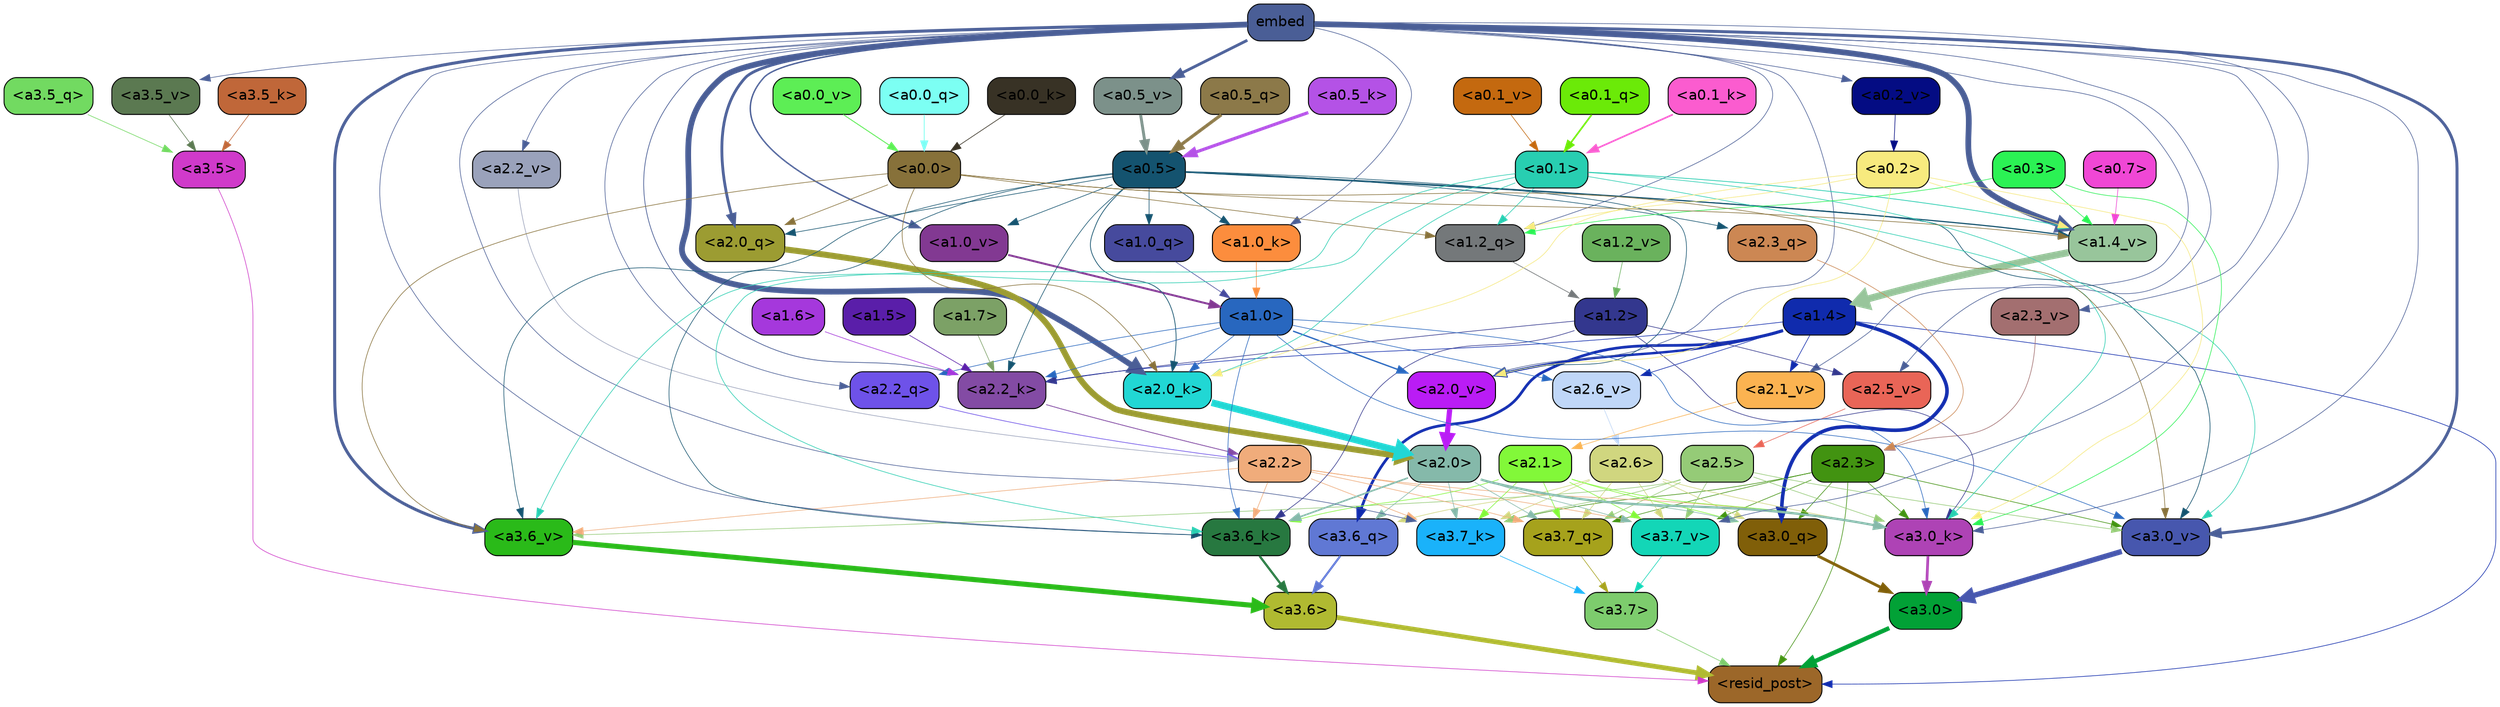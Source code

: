 strict digraph "" {
	graph [bgcolor=transparent,
		layout=dot,
		overlap=false,
		splines=true
	];
	"<a3.7>"	[color=black,
		fillcolor="#7dcc6d",
		fontname=Helvetica,
		shape=box,
		style="filled, rounded"];
	"<resid_post>"	[color=black,
		fillcolor="#9c6729",
		fontname=Helvetica,
		shape=box,
		style="filled, rounded"];
	"<a3.7>" -> "<resid_post>"	[color="#7dcc6d",
		penwidth=0.6];
	"<a3.6>"	[color=black,
		fillcolor="#b0ba31",
		fontname=Helvetica,
		shape=box,
		style="filled, rounded"];
	"<a3.6>" -> "<resid_post>"	[color="#b0ba31",
		penwidth=4.670643210411072];
	"<a3.5>"	[color=black,
		fillcolor="#d03aca",
		fontname=Helvetica,
		shape=box,
		style="filled, rounded"];
	"<a3.5>" -> "<resid_post>"	[color="#d03aca",
		penwidth=0.6];
	"<a3.0>"	[color=black,
		fillcolor="#02a136",
		fontname=Helvetica,
		shape=box,
		style="filled, rounded"];
	"<a3.0>" -> "<resid_post>"	[color="#02a136",
		penwidth=4.246885180473328];
	"<a2.3>"	[color=black,
		fillcolor="#429311",
		fontname=Helvetica,
		shape=box,
		style="filled, rounded"];
	"<a2.3>" -> "<resid_post>"	[color="#429311",
		penwidth=0.6];
	"<a3.7_q>"	[color=black,
		fillcolor="#a6a21c",
		fontname=Helvetica,
		shape=box,
		style="filled, rounded"];
	"<a2.3>" -> "<a3.7_q>"	[color="#429311",
		penwidth=0.6];
	"<a3.0_q>"	[color=black,
		fillcolor="#805f09",
		fontname=Helvetica,
		shape=box,
		style="filled, rounded"];
	"<a2.3>" -> "<a3.0_q>"	[color="#429311",
		penwidth=0.6];
	"<a3.7_k>"	[color=black,
		fillcolor="#1ab2fa",
		fontname=Helvetica,
		shape=box,
		style="filled, rounded"];
	"<a2.3>" -> "<a3.7_k>"	[color="#429311",
		penwidth=0.6];
	"<a3.0_k>"	[color=black,
		fillcolor="#ae43b5",
		fontname=Helvetica,
		shape=box,
		style="filled, rounded"];
	"<a2.3>" -> "<a3.0_k>"	[color="#429311",
		penwidth=0.6];
	"<a3.7_v>"	[color=black,
		fillcolor="#13d6b7",
		fontname=Helvetica,
		shape=box,
		style="filled, rounded"];
	"<a2.3>" -> "<a3.7_v>"	[color="#429311",
		penwidth=0.6];
	"<a3.0_v>"	[color=black,
		fillcolor="#4757ae",
		fontname=Helvetica,
		shape=box,
		style="filled, rounded"];
	"<a2.3>" -> "<a3.0_v>"	[color="#429311",
		penwidth=0.6];
	"<a1.4>"	[color=black,
		fillcolor="#102bad",
		fontname=Helvetica,
		shape=box,
		style="filled, rounded"];
	"<a1.4>" -> "<resid_post>"	[color="#102bad",
		penwidth=0.6];
	"<a3.6_q>"	[color=black,
		fillcolor="#6078d4",
		fontname=Helvetica,
		shape=box,
		style="filled, rounded"];
	"<a1.4>" -> "<a3.6_q>"	[color="#102bad",
		penwidth=2.6487714648246765];
	"<a1.4>" -> "<a3.0_q>"	[color="#102bad",
		penwidth=3.477886103093624];
	"<a2.2_k>"	[color=black,
		fillcolor="#834ba4",
		fontname=Helvetica,
		shape=box,
		style="filled, rounded"];
	"<a1.4>" -> "<a2.2_k>"	[color="#102bad",
		penwidth=0.6];
	"<a2.6_v>"	[color=black,
		fillcolor="#c0d7f8",
		fontname=Helvetica,
		shape=box,
		style="filled, rounded"];
	"<a1.4>" -> "<a2.6_v>"	[color="#102bad",
		penwidth=0.6];
	"<a2.1_v>"	[color=black,
		fillcolor="#fbb351",
		fontname=Helvetica,
		shape=box,
		style="filled, rounded"];
	"<a1.4>" -> "<a2.1_v>"	[color="#102bad",
		penwidth=0.6];
	"<a2.0_v>"	[color=black,
		fillcolor="#ba1cf5",
		fontname=Helvetica,
		shape=box,
		style="filled, rounded"];
	"<a1.4>" -> "<a2.0_v>"	[color="#102bad",
		penwidth=2.3358620405197144];
	"<a3.7_q>" -> "<a3.7>"	[color="#a6a21c",
		penwidth=0.6];
	"<a3.6_q>" -> "<a3.6>"	[color="#6078d4",
		penwidth=2.03758105635643];
	"<a3.5_q>"	[color=black,
		fillcolor="#72da61",
		fontname=Helvetica,
		shape=box,
		style="filled, rounded"];
	"<a3.5_q>" -> "<a3.5>"	[color="#72da61",
		penwidth=0.6];
	"<a3.0_q>" -> "<a3.0>"	[color="#805f09",
		penwidth=2.8638100624084473];
	"<a3.7_k>" -> "<a3.7>"	[color="#1ab2fa",
		penwidth=0.6];
	"<a3.6_k>"	[color=black,
		fillcolor="#277840",
		fontname=Helvetica,
		shape=box,
		style="filled, rounded"];
	"<a3.6_k>" -> "<a3.6>"	[color="#277840",
		penwidth=2.174198240041733];
	"<a3.5_k>"	[color=black,
		fillcolor="#c06739",
		fontname=Helvetica,
		shape=box,
		style="filled, rounded"];
	"<a3.5_k>" -> "<a3.5>"	[color="#c06739",
		penwidth=0.6];
	"<a3.0_k>" -> "<a3.0>"	[color="#ae43b5",
		penwidth=2.6274144649505615];
	"<a3.7_v>" -> "<a3.7>"	[color="#13d6b7",
		penwidth=0.6];
	"<a3.6_v>"	[color=black,
		fillcolor="#2aba19",
		fontname=Helvetica,
		shape=box,
		style="filled, rounded"];
	"<a3.6_v>" -> "<a3.6>"	[color="#2aba19",
		penwidth=5.002329230308533];
	"<a3.5_v>"	[color=black,
		fillcolor="#5b7951",
		fontname=Helvetica,
		shape=box,
		style="filled, rounded"];
	"<a3.5_v>" -> "<a3.5>"	[color="#5b7951",
		penwidth=0.6];
	"<a3.0_v>" -> "<a3.0>"	[color="#4757ae",
		penwidth=5.188832879066467];
	"<a2.6>"	[color=black,
		fillcolor="#d0d67f",
		fontname=Helvetica,
		shape=box,
		style="filled, rounded"];
	"<a2.6>" -> "<a3.7_q>"	[color="#d0d67f",
		penwidth=0.6];
	"<a2.6>" -> "<a3.6_q>"	[color="#d0d67f",
		penwidth=0.6];
	"<a2.6>" -> "<a3.0_q>"	[color="#d0d67f",
		penwidth=0.6];
	"<a2.6>" -> "<a3.7_k>"	[color="#d0d67f",
		penwidth=0.6];
	"<a2.6>" -> "<a3.0_k>"	[color="#d0d67f",
		penwidth=0.6];
	"<a2.6>" -> "<a3.7_v>"	[color="#d0d67f",
		penwidth=0.6];
	"<a2.5>"	[color=black,
		fillcolor="#95cb77",
		fontname=Helvetica,
		shape=box,
		style="filled, rounded"];
	"<a2.5>" -> "<a3.7_q>"	[color="#95cb77",
		penwidth=0.6];
	"<a2.5>" -> "<a3.7_k>"	[color="#95cb77",
		penwidth=0.6];
	"<a2.5>" -> "<a3.0_k>"	[color="#95cb77",
		penwidth=0.6];
	"<a2.5>" -> "<a3.7_v>"	[color="#95cb77",
		penwidth=0.6];
	"<a2.5>" -> "<a3.6_v>"	[color="#95cb77",
		penwidth=0.6];
	"<a2.5>" -> "<a3.0_v>"	[color="#95cb77",
		penwidth=0.6];
	"<a2.2>"	[color=black,
		fillcolor="#f0ac7b",
		fontname=Helvetica,
		shape=box,
		style="filled, rounded"];
	"<a2.2>" -> "<a3.7_q>"	[color="#f0ac7b",
		penwidth=0.6];
	"<a2.2>" -> "<a3.7_k>"	[color="#f0ac7b",
		penwidth=0.6];
	"<a2.2>" -> "<a3.6_k>"	[color="#f0ac7b",
		penwidth=0.6];
	"<a2.2>" -> "<a3.0_k>"	[color="#f0ac7b",
		penwidth=0.6];
	"<a2.2>" -> "<a3.7_v>"	[color="#f0ac7b",
		penwidth=0.6];
	"<a2.2>" -> "<a3.6_v>"	[color="#f0ac7b",
		penwidth=0.6];
	"<a2.1>"	[color=black,
		fillcolor="#82f839",
		fontname=Helvetica,
		shape=box,
		style="filled, rounded"];
	"<a2.1>" -> "<a3.7_q>"	[color="#82f839",
		penwidth=0.6];
	"<a2.1>" -> "<a3.0_q>"	[color="#82f839",
		penwidth=0.6];
	"<a2.1>" -> "<a3.7_k>"	[color="#82f839",
		penwidth=0.6];
	"<a2.1>" -> "<a3.6_k>"	[color="#82f839",
		penwidth=0.6];
	"<a2.1>" -> "<a3.0_k>"	[color="#82f839",
		penwidth=0.6];
	"<a2.1>" -> "<a3.7_v>"	[color="#82f839",
		penwidth=0.6];
	"<a2.0>"	[color=black,
		fillcolor="#85b9aa",
		fontname=Helvetica,
		shape=box,
		style="filled, rounded"];
	"<a2.0>" -> "<a3.7_q>"	[color="#85b9aa",
		penwidth=0.6];
	"<a2.0>" -> "<a3.6_q>"	[color="#85b9aa",
		penwidth=0.6];
	"<a2.0>" -> "<a3.0_q>"	[color="#85b9aa",
		penwidth=0.6];
	"<a2.0>" -> "<a3.7_k>"	[color="#85b9aa",
		penwidth=0.6];
	"<a2.0>" -> "<a3.6_k>"	[color="#85b9aa",
		penwidth=1.5417278409004211];
	"<a2.0>" -> "<a3.0_k>"	[color="#85b9aa",
		penwidth=2.23091459274292];
	"<a2.0>" -> "<a3.7_v>"	[color="#85b9aa",
		penwidth=0.6];
	embed	[color=black,
		fillcolor="#4a5e96",
		fontname=Helvetica,
		shape=box,
		style="filled, rounded"];
	embed -> "<a3.7_k>"	[color="#4a5e96",
		penwidth=0.6];
	embed -> "<a3.6_k>"	[color="#4a5e96",
		penwidth=0.6];
	embed -> "<a3.0_k>"	[color="#4a5e96",
		penwidth=0.6];
	embed -> "<a3.7_v>"	[color="#4a5e96",
		penwidth=0.6];
	embed -> "<a3.6_v>"	[color="#4a5e96",
		penwidth=2.9511587619781494];
	embed -> "<a3.5_v>"	[color="#4a5e96",
		penwidth=0.6];
	embed -> "<a3.0_v>"	[color="#4a5e96",
		penwidth=2.8577730655670166];
	"<a2.2_q>"	[color=black,
		fillcolor="#6e52e9",
		fontname=Helvetica,
		shape=box,
		style="filled, rounded"];
	embed -> "<a2.2_q>"	[color="#4a5e96",
		penwidth=0.6];
	"<a2.0_q>"	[color=black,
		fillcolor="#9c9c32",
		fontname=Helvetica,
		shape=box,
		style="filled, rounded"];
	embed -> "<a2.0_q>"	[color="#4a5e96",
		penwidth=2.7340729534626007];
	embed -> "<a2.2_k>"	[color="#4a5e96",
		penwidth=0.69573974609375];
	"<a2.0_k>"	[color=black,
		fillcolor="#21d7d4",
		fontname=Helvetica,
		shape=box,
		style="filled, rounded"];
	embed -> "<a2.0_k>"	[color="#4a5e96",
		penwidth=5.629883050918579];
	"<a2.5_v>"	[color=black,
		fillcolor="#e96557",
		fontname=Helvetica,
		shape=box,
		style="filled, rounded"];
	embed -> "<a2.5_v>"	[color="#4a5e96",
		penwidth=0.6];
	"<a2.3_v>"	[color=black,
		fillcolor="#a36f70",
		fontname=Helvetica,
		shape=box,
		style="filled, rounded"];
	embed -> "<a2.3_v>"	[color="#4a5e96",
		penwidth=0.6];
	"<a2.2_v>"	[color=black,
		fillcolor="#9aa2bb",
		fontname=Helvetica,
		shape=box,
		style="filled, rounded"];
	embed -> "<a2.2_v>"	[color="#4a5e96",
		penwidth=0.6];
	embed -> "<a2.1_v>"	[color="#4a5e96",
		penwidth=0.6];
	embed -> "<a2.0_v>"	[color="#4a5e96",
		penwidth=0.6];
	"<a1.2_q>"	[color=black,
		fillcolor="#74787a",
		fontname=Helvetica,
		shape=box,
		style="filled, rounded"];
	embed -> "<a1.2_q>"	[color="#4a5e96",
		penwidth=0.6];
	"<a1.0_k>"	[color=black,
		fillcolor="#fc8d3d",
		fontname=Helvetica,
		shape=box,
		style="filled, rounded"];
	embed -> "<a1.0_k>"	[color="#4a5e96",
		penwidth=0.6];
	"<a1.4_v>"	[color=black,
		fillcolor="#98c59b",
		fontname=Helvetica,
		shape=box,
		style="filled, rounded"];
	embed -> "<a1.4_v>"	[color="#4a5e96",
		penwidth=5.6260271072387695];
	"<a1.0_v>"	[color=black,
		fillcolor="#823992",
		fontname=Helvetica,
		shape=box,
		style="filled, rounded"];
	embed -> "<a1.0_v>"	[color="#4a5e96",
		penwidth=1.3646823167800903];
	"<a0.5_v>"	[color=black,
		fillcolor="#7c918a",
		fontname=Helvetica,
		shape=box,
		style="filled, rounded"];
	embed -> "<a0.5_v>"	[color="#4a5e96",
		penwidth=2.755969077348709];
	"<a0.2_v>"	[color=black,
		fillcolor="#040c83",
		fontname=Helvetica,
		shape=box,
		style="filled, rounded"];
	embed -> "<a0.2_v>"	[color="#4a5e96",
		penwidth=0.6];
	"<a1.2>"	[color=black,
		fillcolor="#33378e",
		fontname=Helvetica,
		shape=box,
		style="filled, rounded"];
	"<a1.2>" -> "<a3.6_k>"	[color="#33378e",
		penwidth=0.6];
	"<a1.2>" -> "<a3.0_k>"	[color="#33378e",
		penwidth=0.6];
	"<a1.2>" -> "<a2.2_k>"	[color="#33378e",
		penwidth=0.6];
	"<a1.2>" -> "<a2.5_v>"	[color="#33378e",
		penwidth=0.6];
	"<a1.0>"	[color=black,
		fillcolor="#2867bf",
		fontname=Helvetica,
		shape=box,
		style="filled, rounded"];
	"<a1.0>" -> "<a3.6_k>"	[color="#2867bf",
		penwidth=0.6];
	"<a1.0>" -> "<a3.0_k>"	[color="#2867bf",
		penwidth=0.6];
	"<a1.0>" -> "<a3.0_v>"	[color="#2867bf",
		penwidth=0.6];
	"<a1.0>" -> "<a2.2_q>"	[color="#2867bf",
		penwidth=0.6];
	"<a1.0>" -> "<a2.2_k>"	[color="#2867bf",
		penwidth=0.6];
	"<a1.0>" -> "<a2.0_k>"	[color="#2867bf",
		penwidth=0.6];
	"<a1.0>" -> "<a2.6_v>"	[color="#2867bf",
		penwidth=0.6];
	"<a1.0>" -> "<a2.0_v>"	[color="#2867bf",
		penwidth=1.3103609085083008];
	"<a0.5>"	[color=black,
		fillcolor="#14536f",
		fontname=Helvetica,
		shape=box,
		style="filled, rounded"];
	"<a0.5>" -> "<a3.6_k>"	[color="#14536f",
		penwidth=0.6];
	"<a0.5>" -> "<a3.6_v>"	[color="#14536f",
		penwidth=0.6];
	"<a0.5>" -> "<a3.0_v>"	[color="#14536f",
		penwidth=0.6446345448493958];
	"<a2.3_q>"	[color=black,
		fillcolor="#cc8753",
		fontname=Helvetica,
		shape=box,
		style="filled, rounded"];
	"<a0.5>" -> "<a2.3_q>"	[color="#14536f",
		penwidth=0.6];
	"<a0.5>" -> "<a2.0_q>"	[color="#14536f",
		penwidth=0.6];
	"<a0.5>" -> "<a2.2_k>"	[color="#14536f",
		penwidth=0.6];
	"<a0.5>" -> "<a2.0_k>"	[color="#14536f",
		penwidth=0.7065601348876953];
	"<a0.5>" -> "<a2.0_v>"	[color="#14536f",
		penwidth=0.6];
	"<a1.0_q>"	[color=black,
		fillcolor="#464a9d",
		fontname=Helvetica,
		shape=box,
		style="filled, rounded"];
	"<a0.5>" -> "<a1.0_q>"	[color="#14536f",
		penwidth=0.6];
	"<a0.5>" -> "<a1.0_k>"	[color="#14536f",
		penwidth=0.6];
	"<a0.5>" -> "<a1.4_v>"	[color="#14536f",
		penwidth=1.1228110790252686];
	"<a0.5>" -> "<a1.0_v>"	[color="#14536f",
		penwidth=0.6];
	"<a0.1>"	[color=black,
		fillcolor="#28ceb1",
		fontname=Helvetica,
		shape=box,
		style="filled, rounded"];
	"<a0.1>" -> "<a3.6_k>"	[color="#28ceb1",
		penwidth=0.6];
	"<a0.1>" -> "<a3.0_k>"	[color="#28ceb1",
		penwidth=0.6];
	"<a0.1>" -> "<a3.6_v>"	[color="#28ceb1",
		penwidth=0.6];
	"<a0.1>" -> "<a3.0_v>"	[color="#28ceb1",
		penwidth=0.6];
	"<a0.1>" -> "<a2.0_k>"	[color="#28ceb1",
		penwidth=0.6];
	"<a0.1>" -> "<a1.2_q>"	[color="#28ceb1",
		penwidth=0.6];
	"<a0.1>" -> "<a1.4_v>"	[color="#28ceb1",
		penwidth=0.7182521820068359];
	"<a0.3>"	[color=black,
		fillcolor="#2bf254",
		fontname=Helvetica,
		shape=box,
		style="filled, rounded"];
	"<a0.3>" -> "<a3.0_k>"	[color="#2bf254",
		penwidth=0.6];
	"<a0.3>" -> "<a1.2_q>"	[color="#2bf254",
		penwidth=0.6];
	"<a0.3>" -> "<a1.4_v>"	[color="#2bf254",
		penwidth=0.6];
	"<a0.2>"	[color=black,
		fillcolor="#f7ea7e",
		fontname=Helvetica,
		shape=box,
		style="filled, rounded"];
	"<a0.2>" -> "<a3.0_k>"	[color="#f7ea7e",
		penwidth=0.6];
	"<a0.2>" -> "<a2.0_k>"	[color="#f7ea7e",
		penwidth=0.6];
	"<a0.2>" -> "<a2.0_v>"	[color="#f7ea7e",
		penwidth=0.6];
	"<a0.2>" -> "<a1.2_q>"	[color="#f7ea7e",
		penwidth=0.6];
	"<a0.2>" -> "<a1.4_v>"	[color="#f7ea7e",
		penwidth=0.6];
	"<a0.0>"	[color=black,
		fillcolor="#87713a",
		fontname=Helvetica,
		shape=box,
		style="filled, rounded"];
	"<a0.0>" -> "<a3.6_v>"	[color="#87713a",
		penwidth=0.6];
	"<a0.0>" -> "<a3.0_v>"	[color="#87713a",
		penwidth=0.6];
	"<a0.0>" -> "<a2.0_q>"	[color="#87713a",
		penwidth=0.6];
	"<a0.0>" -> "<a2.0_k>"	[color="#87713a",
		penwidth=0.6];
	"<a0.0>" -> "<a1.2_q>"	[color="#87713a",
		penwidth=0.6];
	"<a0.0>" -> "<a1.4_v>"	[color="#87713a",
		penwidth=0.6];
	"<a2.3_q>" -> "<a2.3>"	[color="#cc8753",
		penwidth=0.6];
	"<a2.2_q>" -> "<a2.2>"	[color="#6e52e9",
		penwidth=0.6407594680786133];
	"<a2.0_q>" -> "<a2.0>"	[color="#9c9c32",
		penwidth=5.885338068008423];
	"<a2.2_k>" -> "<a2.2>"	[color="#834ba4",
		penwidth=0.7811911106109619];
	"<a2.0_k>" -> "<a2.0>"	[color="#21d7d4",
		penwidth=6.657835483551025];
	"<a2.6_v>" -> "<a2.6>"	[color="#c0d7f8",
		penwidth=0.6];
	"<a2.5_v>" -> "<a2.5>"	[color="#e96557",
		penwidth=0.6];
	"<a2.3_v>" -> "<a2.3>"	[color="#a36f70",
		penwidth=0.6];
	"<a2.2_v>" -> "<a2.2>"	[color="#9aa2bb",
		penwidth=0.6];
	"<a2.1_v>" -> "<a2.1>"	[color="#fbb351",
		penwidth=0.6];
	"<a2.0_v>" -> "<a2.0>"	[color="#ba1cf5",
		penwidth=5.070239782333374];
	"<a1.7>"	[color=black,
		fillcolor="#7ca166",
		fontname=Helvetica,
		shape=box,
		style="filled, rounded"];
	"<a1.7>" -> "<a2.2_k>"	[color="#7ca166",
		penwidth=0.6];
	"<a1.6>"	[color=black,
		fillcolor="#a538dc",
		fontname=Helvetica,
		shape=box,
		style="filled, rounded"];
	"<a1.6>" -> "<a2.2_k>"	[color="#a538dc",
		penwidth=0.6];
	"<a1.5>"	[color=black,
		fillcolor="#5a1ea9",
		fontname=Helvetica,
		shape=box,
		style="filled, rounded"];
	"<a1.5>" -> "<a2.2_k>"	[color="#5a1ea9",
		penwidth=0.6];
	"<a1.2_q>" -> "<a1.2>"	[color="#74787a",
		penwidth=0.6509807109832764];
	"<a1.0_q>" -> "<a1.0>"	[color="#464a9d",
		penwidth=0.6];
	"<a1.0_k>" -> "<a1.0>"	[color="#fc8d3d",
		penwidth=0.6];
	"<a1.4_v>" -> "<a1.4>"	[color="#98c59b",
		penwidth=6.8020641803741455];
	"<a1.2_v>"	[color=black,
		fillcolor="#6ab25d",
		fontname=Helvetica,
		shape=box,
		style="filled, rounded"];
	"<a1.2_v>" -> "<a1.2>"	[color="#6ab25d",
		penwidth=0.6];
	"<a1.0_v>" -> "<a1.0>"	[color="#823992",
		penwidth=1.9194684028625488];
	"<a0.7>"	[color=black,
		fillcolor="#f047d5",
		fontname=Helvetica,
		shape=box,
		style="filled, rounded"];
	"<a0.7>" -> "<a1.4_v>"	[color="#f047d5",
		penwidth=0.6];
	"<a0.5_q>"	[color=black,
		fillcolor="#8c7949",
		fontname=Helvetica,
		shape=box,
		style="filled, rounded"];
	"<a0.5_q>" -> "<a0.5>"	[color="#8c7949",
		penwidth=3.1389458179473877];
	"<a0.1_q>"	[color=black,
		fillcolor="#6bea08",
		fontname=Helvetica,
		shape=box,
		style="filled, rounded"];
	"<a0.1_q>" -> "<a0.1>"	[color="#6bea08",
		penwidth=1.6300894021987915];
	"<a0.0_q>"	[color=black,
		fillcolor="#7cfff3",
		fontname=Helvetica,
		shape=box,
		style="filled, rounded"];
	"<a0.0_q>" -> "<a0.0>"	[color="#7cfff3",
		penwidth=0.7752697467803955];
	"<a0.5_k>"	[color=black,
		fillcolor="#b452e6",
		fontname=Helvetica,
		shape=box,
		style="filled, rounded"];
	"<a0.5_k>" -> "<a0.5>"	[color="#b452e6",
		penwidth=3.0673399455845356];
	"<a0.1_k>"	[color=black,
		fillcolor="#fb5ccf",
		fontname=Helvetica,
		shape=box,
		style="filled, rounded"];
	"<a0.1_k>" -> "<a0.1>"	[color="#fb5ccf",
		penwidth=1.5990318059921265];
	"<a0.0_k>"	[color=black,
		fillcolor="#383225",
		fontname=Helvetica,
		shape=box,
		style="filled, rounded"];
	"<a0.0_k>" -> "<a0.0>"	[color="#383225",
		penwidth=0.6266229152679443];
	"<a0.5_v>" -> "<a0.5>"	[color="#7c918a",
		penwidth=2.801039695739746];
	"<a0.2_v>" -> "<a0.2>"	[color="#040c83",
		penwidth=0.6];
	"<a0.1_v>"	[color=black,
		fillcolor="#c4690f",
		fontname=Helvetica,
		shape=box,
		style="filled, rounded"];
	"<a0.1_v>" -> "<a0.1>"	[color="#c4690f",
		penwidth=0.6];
	"<a0.0_v>"	[color=black,
		fillcolor="#5dee55",
		fontname=Helvetica,
		shape=box,
		style="filled, rounded"];
	"<a0.0_v>" -> "<a0.0>"	[color="#5dee55",
		penwidth=0.8729791641235352];
}
